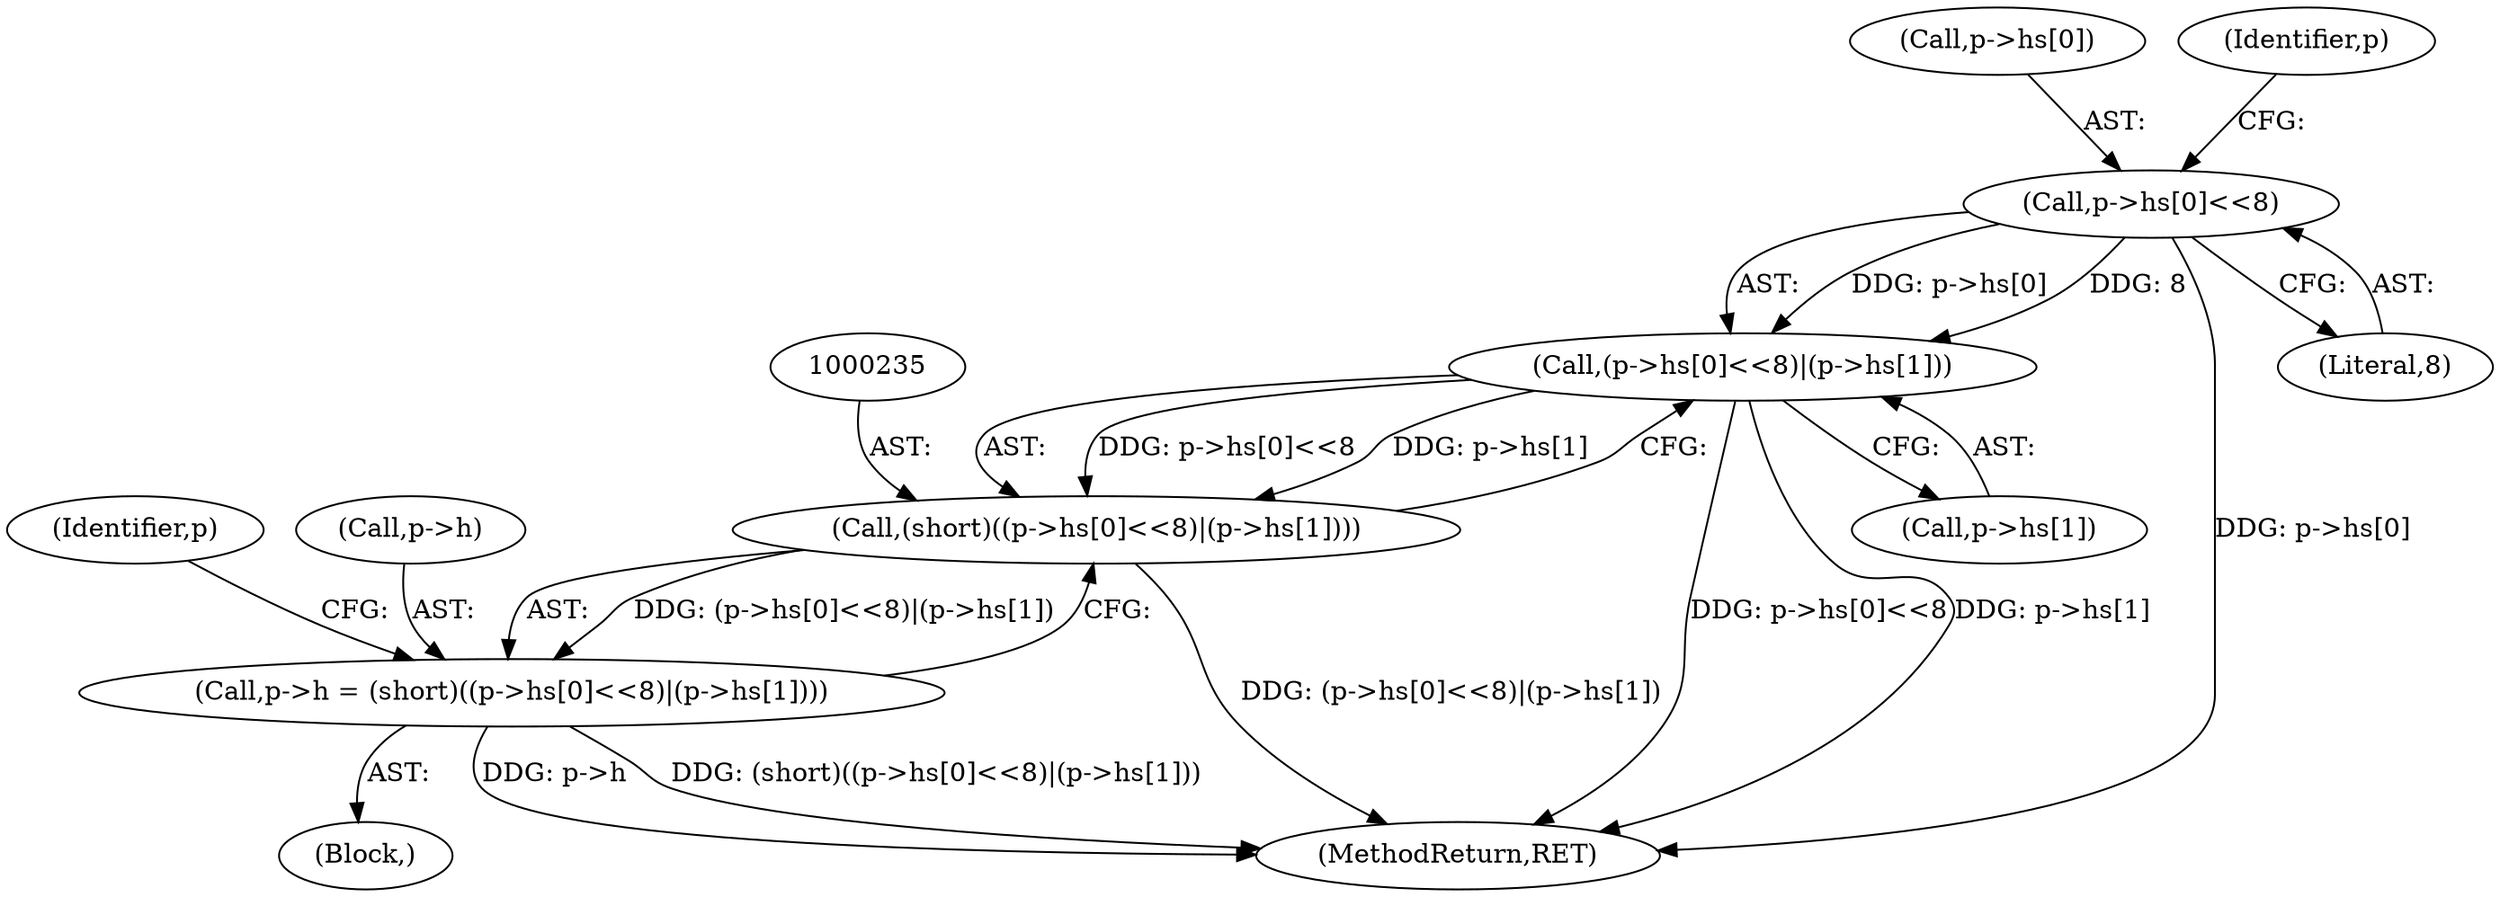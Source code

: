 digraph "0_file_59e63838913eee47f5c120a6c53d4565af638158@array" {
"1000237" [label="(Call,p->hs[0]<<8)"];
"1000236" [label="(Call,(p->hs[0]<<8)|(p->hs[1]))"];
"1000234" [label="(Call,(short)((p->hs[0]<<8)|(p->hs[1])))"];
"1000230" [label="(Call,p->h = (short)((p->hs[0]<<8)|(p->hs[1])))"];
"1000238" [label="(Call,p->hs[0])"];
"1000250" [label="(Identifier,p)"];
"1000246" [label="(Identifier,p)"];
"1000909" [label="(MethodReturn,RET)"];
"1000230" [label="(Call,p->h = (short)((p->hs[0]<<8)|(p->hs[1])))"];
"1000244" [label="(Call,p->hs[1])"];
"1000243" [label="(Literal,8)"];
"1000236" [label="(Call,(p->hs[0]<<8)|(p->hs[1]))"];
"1000237" [label="(Call,p->hs[0]<<8)"];
"1000231" [label="(Call,p->h)"];
"1000234" [label="(Call,(short)((p->hs[0]<<8)|(p->hs[1])))"];
"1000124" [label="(Block,)"];
"1000237" -> "1000236"  [label="AST: "];
"1000237" -> "1000243"  [label="CFG: "];
"1000238" -> "1000237"  [label="AST: "];
"1000243" -> "1000237"  [label="AST: "];
"1000246" -> "1000237"  [label="CFG: "];
"1000237" -> "1000909"  [label="DDG: p->hs[0]"];
"1000237" -> "1000236"  [label="DDG: p->hs[0]"];
"1000237" -> "1000236"  [label="DDG: 8"];
"1000236" -> "1000234"  [label="AST: "];
"1000236" -> "1000244"  [label="CFG: "];
"1000244" -> "1000236"  [label="AST: "];
"1000234" -> "1000236"  [label="CFG: "];
"1000236" -> "1000909"  [label="DDG: p->hs[0]<<8"];
"1000236" -> "1000909"  [label="DDG: p->hs[1]"];
"1000236" -> "1000234"  [label="DDG: p->hs[0]<<8"];
"1000236" -> "1000234"  [label="DDG: p->hs[1]"];
"1000234" -> "1000230"  [label="AST: "];
"1000235" -> "1000234"  [label="AST: "];
"1000230" -> "1000234"  [label="CFG: "];
"1000234" -> "1000909"  [label="DDG: (p->hs[0]<<8)|(p->hs[1])"];
"1000234" -> "1000230"  [label="DDG: (p->hs[0]<<8)|(p->hs[1])"];
"1000230" -> "1000124"  [label="AST: "];
"1000231" -> "1000230"  [label="AST: "];
"1000250" -> "1000230"  [label="CFG: "];
"1000230" -> "1000909"  [label="DDG: p->h"];
"1000230" -> "1000909"  [label="DDG: (short)((p->hs[0]<<8)|(p->hs[1]))"];
}
